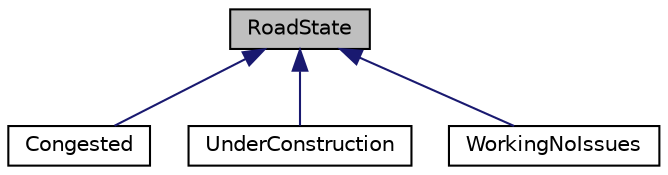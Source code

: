 digraph "RoadState"
{
 // LATEX_PDF_SIZE
  edge [fontname="Helvetica",fontsize="10",labelfontname="Helvetica",labelfontsize="10"];
  node [fontname="Helvetica",fontsize="10",shape=record];
  Node1 [label="RoadState",height=0.2,width=0.4,color="black", fillcolor="grey75", style="filled", fontcolor="black",tooltip=" "];
  Node1 -> Node2 [dir="back",color="midnightblue",fontsize="10",style="solid",fontname="Helvetica"];
  Node2 [label="Congested",height=0.2,width=0.4,color="black", fillcolor="white", style="filled",URL="$classCongested.html",tooltip="Represents a congested state for a road component."];
  Node1 -> Node3 [dir="back",color="midnightblue",fontsize="10",style="solid",fontname="Helvetica"];
  Node3 [label="UnderConstruction",height=0.2,width=0.4,color="black", fillcolor="white", style="filled",URL="$classUnderConstruction.html",tooltip="Represents a road state indicating that the road is under construction."];
  Node1 -> Node4 [dir="back",color="midnightblue",fontsize="10",style="solid",fontname="Helvetica"];
  Node4 [label="WorkingNoIssues",height=0.2,width=0.4,color="black", fillcolor="white", style="filled",URL="$classWorkingNoIssues.html",tooltip="Represents a road state indicating that the road is operational without any issues."];
}
